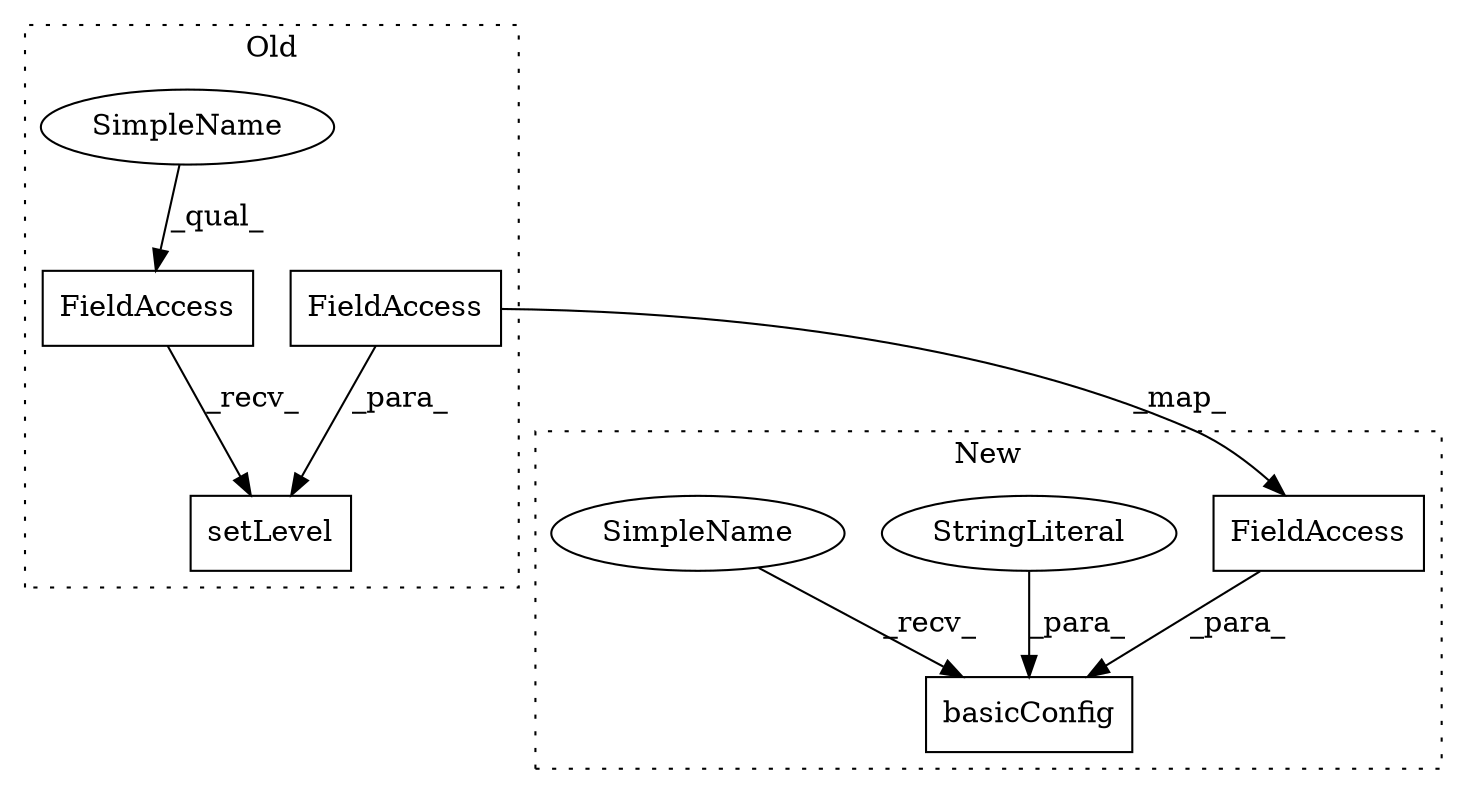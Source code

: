 digraph G {
subgraph cluster0 {
1 [label="setLevel" a="32" s="6079,6101" l="9,1" shape="box"];
3 [label="FieldAccess" a="22" s="6066" l="12" shape="box"];
5 [label="FieldAccess" a="22" s="6088" l="13" shape="box"];
7 [label="SimpleName" a="42" s="6066" l="7" shape="ellipse"];
label = "Old";
style="dotted";
}
subgraph cluster1 {
2 [label="basicConfig" a="32" s="6368,6437" l="12,1" shape="box"];
4 [label="FieldAccess" a="22" s="6424" l="13" shape="box"];
6 [label="StringLiteral" a="45" s="6380" l="43" shape="ellipse"];
8 [label="SimpleName" a="42" s="6360" l="7" shape="ellipse"];
label = "New";
style="dotted";
}
3 -> 1 [label="_recv_"];
4 -> 2 [label="_para_"];
5 -> 1 [label="_para_"];
5 -> 4 [label="_map_"];
6 -> 2 [label="_para_"];
7 -> 3 [label="_qual_"];
8 -> 2 [label="_recv_"];
}